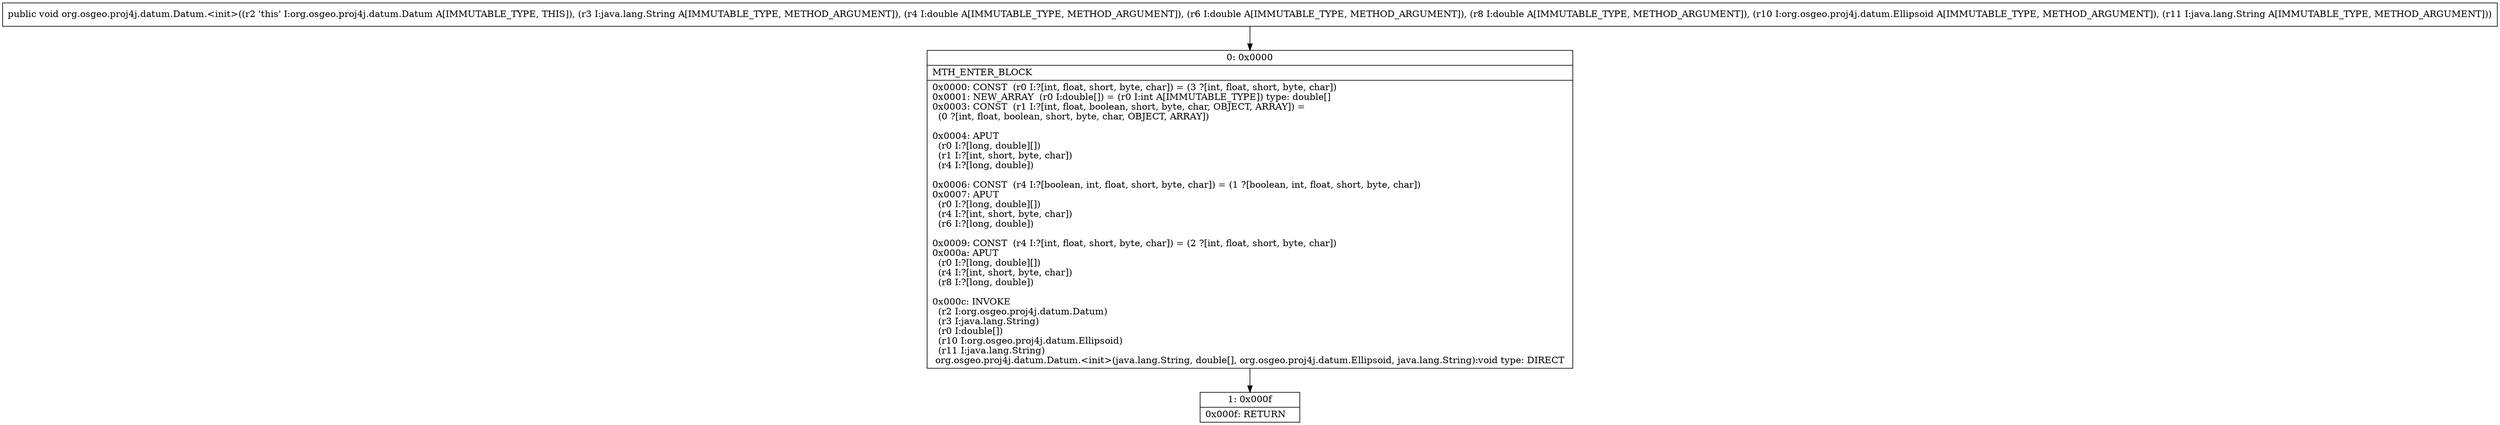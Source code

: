 digraph "CFG fororg.osgeo.proj4j.datum.Datum.\<init\>(Ljava\/lang\/String;DDDLorg\/osgeo\/proj4j\/datum\/Ellipsoid;Ljava\/lang\/String;)V" {
Node_0 [shape=record,label="{0\:\ 0x0000|MTH_ENTER_BLOCK\l|0x0000: CONST  (r0 I:?[int, float, short, byte, char]) = (3 ?[int, float, short, byte, char]) \l0x0001: NEW_ARRAY  (r0 I:double[]) = (r0 I:int A[IMMUTABLE_TYPE]) type: double[] \l0x0003: CONST  (r1 I:?[int, float, boolean, short, byte, char, OBJECT, ARRAY]) = \l  (0 ?[int, float, boolean, short, byte, char, OBJECT, ARRAY])\l \l0x0004: APUT  \l  (r0 I:?[long, double][])\l  (r1 I:?[int, short, byte, char])\l  (r4 I:?[long, double])\l \l0x0006: CONST  (r4 I:?[boolean, int, float, short, byte, char]) = (1 ?[boolean, int, float, short, byte, char]) \l0x0007: APUT  \l  (r0 I:?[long, double][])\l  (r4 I:?[int, short, byte, char])\l  (r6 I:?[long, double])\l \l0x0009: CONST  (r4 I:?[int, float, short, byte, char]) = (2 ?[int, float, short, byte, char]) \l0x000a: APUT  \l  (r0 I:?[long, double][])\l  (r4 I:?[int, short, byte, char])\l  (r8 I:?[long, double])\l \l0x000c: INVOKE  \l  (r2 I:org.osgeo.proj4j.datum.Datum)\l  (r3 I:java.lang.String)\l  (r0 I:double[])\l  (r10 I:org.osgeo.proj4j.datum.Ellipsoid)\l  (r11 I:java.lang.String)\l org.osgeo.proj4j.datum.Datum.\<init\>(java.lang.String, double[], org.osgeo.proj4j.datum.Ellipsoid, java.lang.String):void type: DIRECT \l}"];
Node_1 [shape=record,label="{1\:\ 0x000f|0x000f: RETURN   \l}"];
MethodNode[shape=record,label="{public void org.osgeo.proj4j.datum.Datum.\<init\>((r2 'this' I:org.osgeo.proj4j.datum.Datum A[IMMUTABLE_TYPE, THIS]), (r3 I:java.lang.String A[IMMUTABLE_TYPE, METHOD_ARGUMENT]), (r4 I:double A[IMMUTABLE_TYPE, METHOD_ARGUMENT]), (r6 I:double A[IMMUTABLE_TYPE, METHOD_ARGUMENT]), (r8 I:double A[IMMUTABLE_TYPE, METHOD_ARGUMENT]), (r10 I:org.osgeo.proj4j.datum.Ellipsoid A[IMMUTABLE_TYPE, METHOD_ARGUMENT]), (r11 I:java.lang.String A[IMMUTABLE_TYPE, METHOD_ARGUMENT])) }"];
MethodNode -> Node_0;
Node_0 -> Node_1;
}


